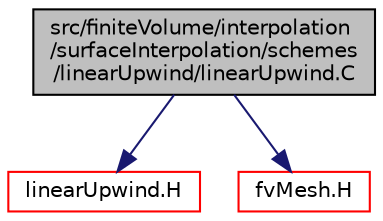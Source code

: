 digraph "src/finiteVolume/interpolation/surfaceInterpolation/schemes/linearUpwind/linearUpwind.C"
{
  bgcolor="transparent";
  edge [fontname="Helvetica",fontsize="10",labelfontname="Helvetica",labelfontsize="10"];
  node [fontname="Helvetica",fontsize="10",shape=record];
  Node0 [label="src/finiteVolume/interpolation\l/surfaceInterpolation/schemes\l/linearUpwind/linearUpwind.C",height=0.2,width=0.4,color="black", fillcolor="grey75", style="filled", fontcolor="black"];
  Node0 -> Node1 [color="midnightblue",fontsize="10",style="solid",fontname="Helvetica"];
  Node1 [label="linearUpwind.H",height=0.2,width=0.4,color="red",URL="$a04385.html"];
  Node0 -> Node196 [color="midnightblue",fontsize="10",style="solid",fontname="Helvetica"];
  Node196 [label="fvMesh.H",height=0.2,width=0.4,color="red",URL="$a03719.html"];
}
